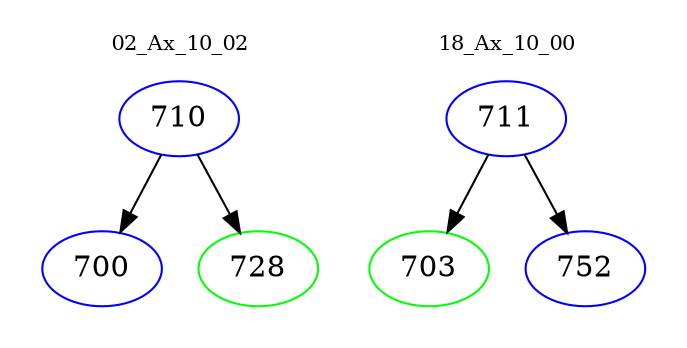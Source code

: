 digraph{
subgraph cluster_0 {
color = white
label = "02_Ax_10_02";
fontsize=10;
T0_710 [label="710", color="blue"]
T0_710 -> T0_700 [color="black"]
T0_700 [label="700", color="blue"]
T0_710 -> T0_728 [color="black"]
T0_728 [label="728", color="green"]
}
subgraph cluster_1 {
color = white
label = "18_Ax_10_00";
fontsize=10;
T1_711 [label="711", color="blue"]
T1_711 -> T1_703 [color="black"]
T1_703 [label="703", color="green"]
T1_711 -> T1_752 [color="black"]
T1_752 [label="752", color="blue"]
}
}
